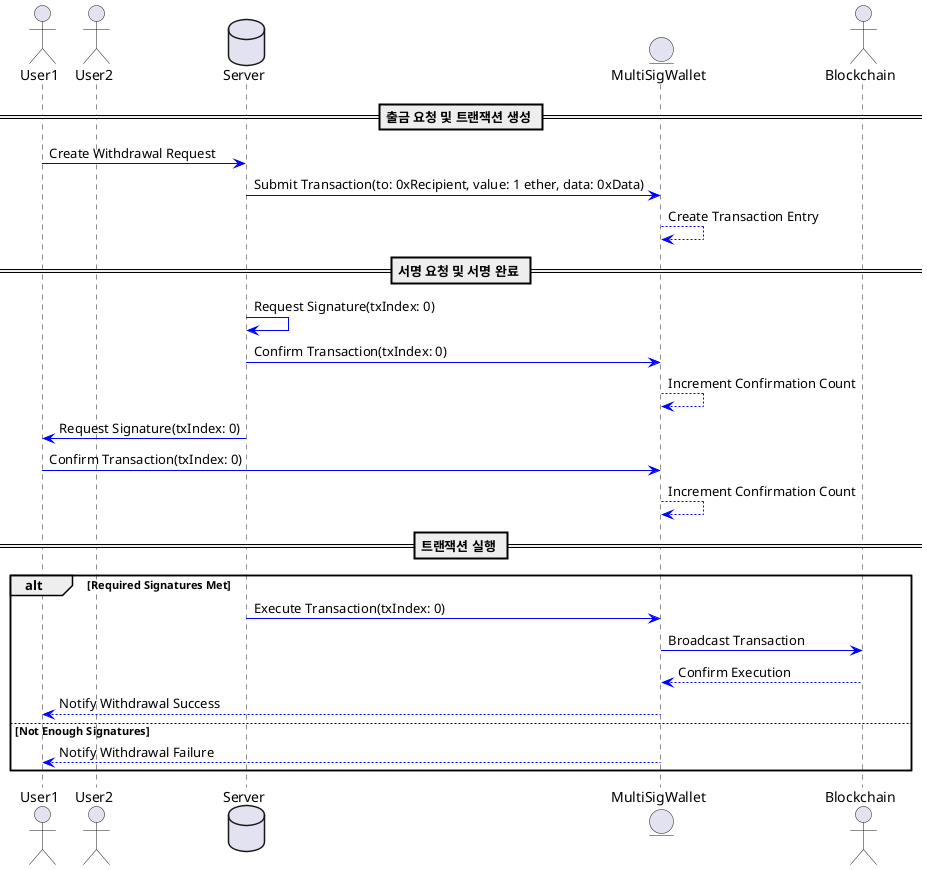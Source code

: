 @startuml
!define RECTANGLE_CLASS
!define RECTANGLE_BLUE Class<<BLUE>>

skinparam shadowing false
skinparam backgroundColor #FFFFFF
skinparam ArrowColor #0000FF

skinparam participant {
    BackgroundColor #B0E0E6
    BorderColor #4682B4
    FontSize 12
    FontName Arial
}

actor User1 as U1
actor User2 as U2
database Server as S
entity MultiSigWallet as MSW
actor Blockchain as BC

== 출금 요청 및 트랜잭션 생성 ==
U1 -> S : Create Withdrawal Request
S -> MSW : Submit Transaction(to: 0xRecipient, value: 1 ether, data: 0xData)
MSW --> MSW : Create Transaction Entry

== 서명 요청 및 서명 완료 ==
S -> S : Request Signature(txIndex: 0)
S -> MSW : Confirm Transaction(txIndex: 0)
MSW --> MSW : Increment Confirmation Count

S -> U1 : Request Signature(txIndex: 0)
U1 -> MSW : Confirm Transaction(txIndex: 0)
MSW --> MSW : Increment Confirmation Count

== 트랜잭션 실행 ==
alt Required Signatures Met
    S -> MSW : Execute Transaction(txIndex: 0)
    MSW -> BC : Broadcast Transaction
    BC --> MSW : Confirm Execution
    MSW --> U1 : Notify Withdrawal Success
else Not Enough Signatures
    MSW --> U1 : Notify Withdrawal Failure
end

@enduml
